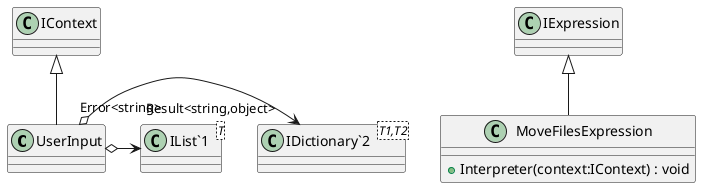 @startuml
class UserInput {
}
class MoveFilesExpression {
    + Interpreter(context:IContext) : void
}
class "IDictionary`2"<T1,T2> {
}
class "IList`1"<T> {
}
IContext <|-- UserInput
UserInput o-> "Result<string,object>" "IDictionary`2"
UserInput o-> "Error<string>" "IList`1"
IExpression <|-- MoveFilesExpression
@enduml
